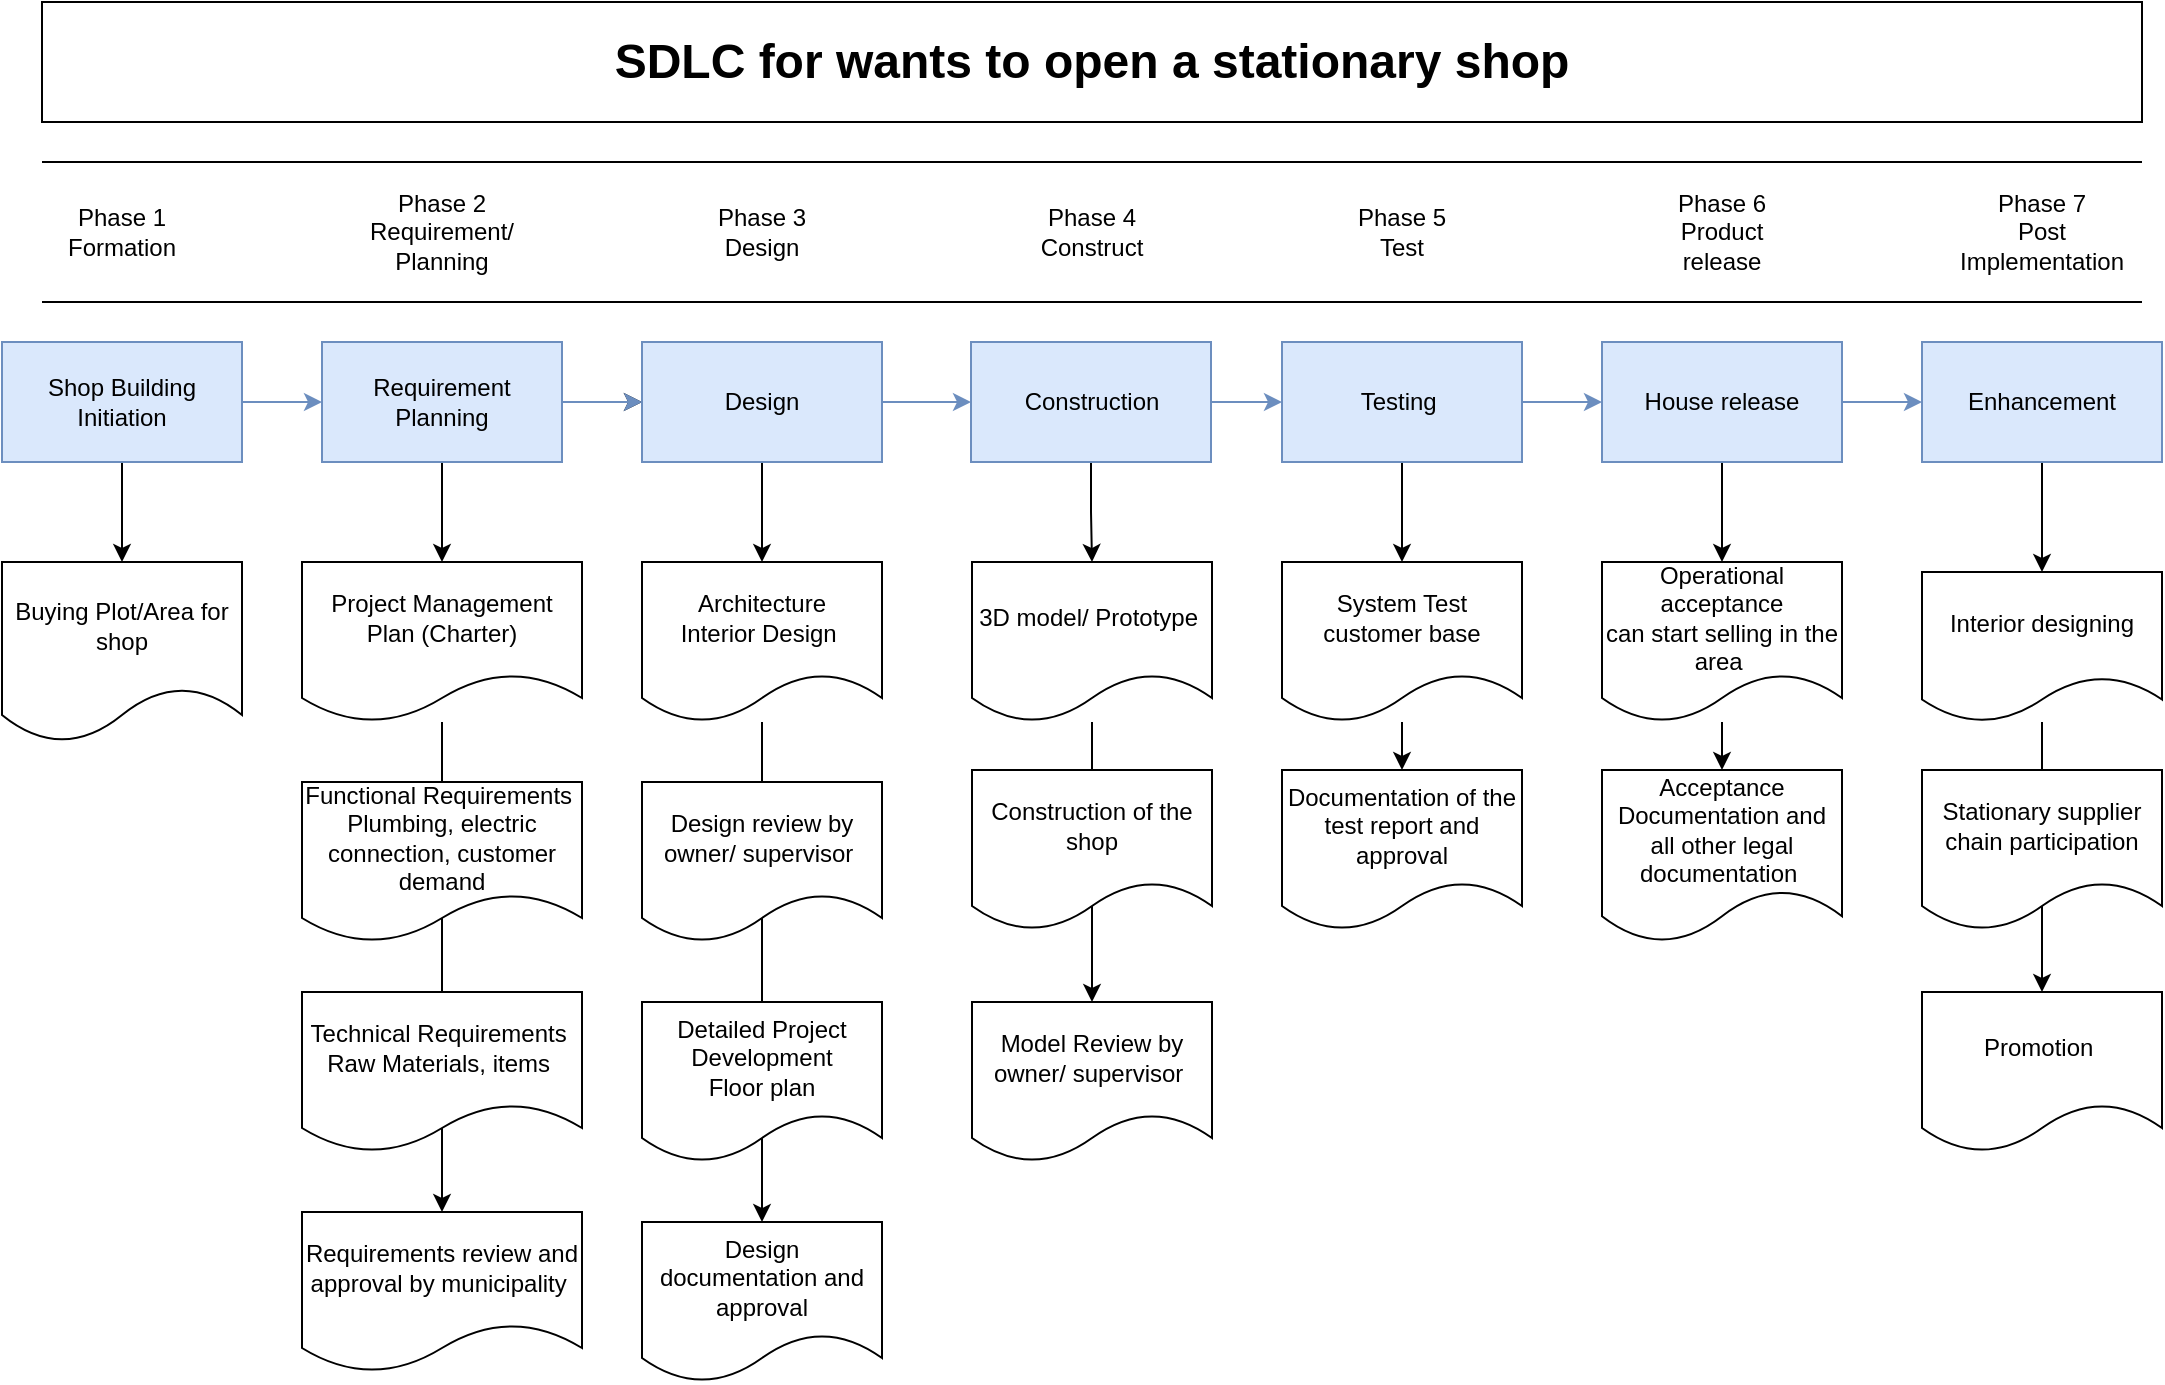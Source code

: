 <mxfile version="17.4.0" type="github">
  <diagram id="H6uqhM0-3CGWIc5KhkvJ" name="Page-1">
    <mxGraphModel dx="1278" dy="560" grid="1" gridSize="10" guides="1" tooltips="1" connect="1" arrows="1" fold="1" page="1" pageScale="1" pageWidth="850" pageHeight="1100" math="0" shadow="0">
      <root>
        <mxCell id="0" />
        <mxCell id="1" parent="0" />
        <mxCell id="Vb9X0chVH99XzUCDQV8e-56" value="" style="edgeStyle=orthogonalEdgeStyle;rounded=0;orthogonalLoop=1;jettySize=auto;html=1;fillColor=#dae8fc;strokeColor=#6c8ebf;" parent="1" source="Vb9X0chVH99XzUCDQV8e-58" target="Vb9X0chVH99XzUCDQV8e-62" edge="1">
          <mxGeometry relative="1" as="geometry" />
        </mxCell>
        <mxCell id="Vb9X0chVH99XzUCDQV8e-57" value="" style="edgeStyle=orthogonalEdgeStyle;rounded=0;orthogonalLoop=1;jettySize=auto;html=1;" parent="1" source="Vb9X0chVH99XzUCDQV8e-58" target="Vb9X0chVH99XzUCDQV8e-66" edge="1">
          <mxGeometry relative="1" as="geometry" />
        </mxCell>
        <mxCell id="Vb9X0chVH99XzUCDQV8e-58" value="Shop Building Initiation" style="rounded=0;whiteSpace=wrap;html=1;fillColor=#dae8fc;strokeColor=#6c8ebf;" parent="1" vertex="1">
          <mxGeometry x="40" y="200" width="120" height="60" as="geometry" />
        </mxCell>
        <mxCell id="Vb9X0chVH99XzUCDQV8e-59" value="" style="edgeStyle=orthogonalEdgeStyle;rounded=0;orthogonalLoop=1;jettySize=auto;html=1;" parent="1" source="Vb9X0chVH99XzUCDQV8e-62" target="Vb9X0chVH99XzUCDQV8e-65" edge="1">
          <mxGeometry relative="1" as="geometry" />
        </mxCell>
        <mxCell id="Vb9X0chVH99XzUCDQV8e-61" value="" style="edgeStyle=orthogonalEdgeStyle;rounded=0;orthogonalLoop=1;jettySize=auto;html=1;fillColor=#dae8fc;strokeColor=#6c8ebf;" parent="1" source="Vb9X0chVH99XzUCDQV8e-62" target="Vb9X0chVH99XzUCDQV8e-65" edge="1">
          <mxGeometry relative="1" as="geometry" />
        </mxCell>
        <mxCell id="psLkS0gkkFEyziHiSeKL-2" value="" style="edgeStyle=orthogonalEdgeStyle;rounded=0;orthogonalLoop=1;jettySize=auto;html=1;" parent="1" source="Vb9X0chVH99XzUCDQV8e-62" target="psLkS0gkkFEyziHiSeKL-1" edge="1">
          <mxGeometry relative="1" as="geometry" />
        </mxCell>
        <mxCell id="Vb9X0chVH99XzUCDQV8e-62" value="Requirement&lt;br&gt;Planning" style="rounded=0;whiteSpace=wrap;html=1;fillColor=#dae8fc;strokeColor=#6c8ebf;" parent="1" vertex="1">
          <mxGeometry x="200" y="200" width="120" height="60" as="geometry" />
        </mxCell>
        <mxCell id="Vb9X0chVH99XzUCDQV8e-63" value="" style="edgeStyle=orthogonalEdgeStyle;rounded=0;orthogonalLoop=1;jettySize=auto;html=1;" parent="1" source="Vb9X0chVH99XzUCDQV8e-65" target="Vb9X0chVH99XzUCDQV8e-73" edge="1">
          <mxGeometry relative="1" as="geometry" />
        </mxCell>
        <mxCell id="Vb9X0chVH99XzUCDQV8e-64" value="" style="edgeStyle=orthogonalEdgeStyle;rounded=0;orthogonalLoop=1;jettySize=auto;html=1;fillColor=#dae8fc;strokeColor=#6c8ebf;" parent="1" source="Vb9X0chVH99XzUCDQV8e-65" target="Vb9X0chVH99XzUCDQV8e-80" edge="1">
          <mxGeometry relative="1" as="geometry" />
        </mxCell>
        <mxCell id="Vb9X0chVH99XzUCDQV8e-65" value="Design" style="rounded=0;whiteSpace=wrap;html=1;fillColor=#dae8fc;strokeColor=#6c8ebf;" parent="1" vertex="1">
          <mxGeometry x="360" y="200" width="120" height="60" as="geometry" />
        </mxCell>
        <mxCell id="Vb9X0chVH99XzUCDQV8e-66" value="Buying Plot/Area for shop" style="shape=document;whiteSpace=wrap;html=1;boundedLbl=1;" parent="1" vertex="1">
          <mxGeometry x="40" y="310" width="120" height="90" as="geometry" />
        </mxCell>
        <mxCell id="Vb9X0chVH99XzUCDQV8e-71" value="Requirements review and approval by municipality&amp;nbsp;" style="shape=document;whiteSpace=wrap;html=1;boundedLbl=1;rounded=0;" parent="1" vertex="1">
          <mxGeometry x="190" y="635" width="140" height="80" as="geometry" />
        </mxCell>
        <mxCell id="psLkS0gkkFEyziHiSeKL-6" style="edgeStyle=orthogonalEdgeStyle;rounded=0;orthogonalLoop=1;jettySize=auto;html=1;entryX=0.5;entryY=0;entryDx=0;entryDy=0;" parent="1" source="Vb9X0chVH99XzUCDQV8e-73" target="Vb9X0chVH99XzUCDQV8e-93" edge="1">
          <mxGeometry relative="1" as="geometry" />
        </mxCell>
        <mxCell id="Vb9X0chVH99XzUCDQV8e-73" value="Architecture&lt;br&gt;Interior Design&amp;nbsp;" style="shape=document;whiteSpace=wrap;html=1;boundedLbl=1;rounded=0;" parent="1" vertex="1">
          <mxGeometry x="360" y="310" width="120" height="80" as="geometry" />
        </mxCell>
        <mxCell id="Vb9X0chVH99XzUCDQV8e-75" value="Design review by owner/ supervisor&amp;nbsp;" style="shape=document;whiteSpace=wrap;html=1;boundedLbl=1;rounded=0;" parent="1" vertex="1">
          <mxGeometry x="360" y="420" width="120" height="80" as="geometry" />
        </mxCell>
        <mxCell id="Vb9X0chVH99XzUCDQV8e-77" value="Detailed Project Development&lt;br&gt;Floor plan" style="shape=document;whiteSpace=wrap;html=1;boundedLbl=1;rounded=0;" parent="1" vertex="1">
          <mxGeometry x="360" y="530" width="120" height="80" as="geometry" />
        </mxCell>
        <mxCell id="Vb9X0chVH99XzUCDQV8e-78" value="" style="edgeStyle=orthogonalEdgeStyle;rounded=0;orthogonalLoop=1;jettySize=auto;html=1;" parent="1" source="Vb9X0chVH99XzUCDQV8e-80" target="Vb9X0chVH99XzUCDQV8e-82" edge="1">
          <mxGeometry relative="1" as="geometry" />
        </mxCell>
        <mxCell id="Vb9X0chVH99XzUCDQV8e-79" value="" style="edgeStyle=orthogonalEdgeStyle;rounded=0;orthogonalLoop=1;jettySize=auto;html=1;fillColor=#dae8fc;strokeColor=#6c8ebf;" parent="1" source="Vb9X0chVH99XzUCDQV8e-80" target="Vb9X0chVH99XzUCDQV8e-89" edge="1">
          <mxGeometry relative="1" as="geometry" />
        </mxCell>
        <mxCell id="Vb9X0chVH99XzUCDQV8e-80" value="Construction" style="rounded=0;whiteSpace=wrap;html=1;fillColor=#dae8fc;strokeColor=#6c8ebf;" parent="1" vertex="1">
          <mxGeometry x="524.5" y="200" width="120" height="60" as="geometry" />
        </mxCell>
        <mxCell id="psLkS0gkkFEyziHiSeKL-7" style="edgeStyle=orthogonalEdgeStyle;rounded=0;orthogonalLoop=1;jettySize=auto;html=1;entryX=0.5;entryY=0;entryDx=0;entryDy=0;" parent="1" source="Vb9X0chVH99XzUCDQV8e-82" target="Vb9X0chVH99XzUCDQV8e-94" edge="1">
          <mxGeometry relative="1" as="geometry" />
        </mxCell>
        <mxCell id="Vb9X0chVH99XzUCDQV8e-82" value="3D model/ Prototype&amp;nbsp;" style="shape=document;whiteSpace=wrap;html=1;boundedLbl=1;rounded=0;" parent="1" vertex="1">
          <mxGeometry x="525" y="310" width="120" height="80" as="geometry" />
        </mxCell>
        <mxCell id="Vb9X0chVH99XzUCDQV8e-84" value="Construction of the shop" style="shape=document;whiteSpace=wrap;html=1;boundedLbl=1;rounded=0;" parent="1" vertex="1">
          <mxGeometry x="525" y="414" width="120" height="80" as="geometry" />
        </mxCell>
        <mxCell id="Vb9X0chVH99XzUCDQV8e-87" value="" style="edgeStyle=orthogonalEdgeStyle;rounded=0;orthogonalLoop=1;jettySize=auto;html=1;" parent="1" source="Vb9X0chVH99XzUCDQV8e-89" target="Vb9X0chVH99XzUCDQV8e-91" edge="1">
          <mxGeometry relative="1" as="geometry" />
        </mxCell>
        <mxCell id="Vb9X0chVH99XzUCDQV8e-88" value="" style="edgeStyle=orthogonalEdgeStyle;rounded=0;orthogonalLoop=1;jettySize=auto;html=1;fillColor=#dae8fc;strokeColor=#6c8ebf;" parent="1" source="Vb9X0chVH99XzUCDQV8e-89" target="Vb9X0chVH99XzUCDQV8e-97" edge="1">
          <mxGeometry relative="1" as="geometry" />
        </mxCell>
        <mxCell id="Vb9X0chVH99XzUCDQV8e-89" value="Testing&amp;nbsp;" style="rounded=0;whiteSpace=wrap;html=1;fillColor=#dae8fc;strokeColor=#6c8ebf;" parent="1" vertex="1">
          <mxGeometry x="680" y="200" width="120" height="60" as="geometry" />
        </mxCell>
        <mxCell id="Vb9X0chVH99XzUCDQV8e-90" value="" style="edgeStyle=orthogonalEdgeStyle;rounded=0;orthogonalLoop=1;jettySize=auto;html=1;" parent="1" source="Vb9X0chVH99XzUCDQV8e-91" target="Vb9X0chVH99XzUCDQV8e-92" edge="1">
          <mxGeometry relative="1" as="geometry" />
        </mxCell>
        <mxCell id="Vb9X0chVH99XzUCDQV8e-91" value="System Test&lt;br&gt;customer base" style="shape=document;whiteSpace=wrap;html=1;boundedLbl=1;rounded=0;" parent="1" vertex="1">
          <mxGeometry x="680" y="310" width="120" height="80" as="geometry" />
        </mxCell>
        <mxCell id="Vb9X0chVH99XzUCDQV8e-92" value="Documentation of the test report and approval" style="shape=document;whiteSpace=wrap;html=1;boundedLbl=1;rounded=0;" parent="1" vertex="1">
          <mxGeometry x="680" y="414" width="120" height="80" as="geometry" />
        </mxCell>
        <mxCell id="Vb9X0chVH99XzUCDQV8e-93" value="Design documentation and approval" style="shape=document;whiteSpace=wrap;html=1;boundedLbl=1;rounded=0;" parent="1" vertex="1">
          <mxGeometry x="360" y="640" width="120" height="80" as="geometry" />
        </mxCell>
        <mxCell id="Vb9X0chVH99XzUCDQV8e-94" value="Model Review by owner/ supervisor&amp;nbsp;" style="shape=document;whiteSpace=wrap;html=1;boundedLbl=1;rounded=0;" parent="1" vertex="1">
          <mxGeometry x="525" y="530" width="120" height="80" as="geometry" />
        </mxCell>
        <mxCell id="Vb9X0chVH99XzUCDQV8e-95" value="" style="edgeStyle=orthogonalEdgeStyle;rounded=0;orthogonalLoop=1;jettySize=auto;html=1;" parent="1" source="Vb9X0chVH99XzUCDQV8e-97" target="Vb9X0chVH99XzUCDQV8e-99" edge="1">
          <mxGeometry relative="1" as="geometry" />
        </mxCell>
        <mxCell id="Vb9X0chVH99XzUCDQV8e-96" value="" style="edgeStyle=orthogonalEdgeStyle;rounded=0;orthogonalLoop=1;jettySize=auto;html=1;fillColor=#dae8fc;strokeColor=#6c8ebf;" parent="1" source="Vb9X0chVH99XzUCDQV8e-97" target="Vb9X0chVH99XzUCDQV8e-102" edge="1">
          <mxGeometry relative="1" as="geometry" />
        </mxCell>
        <mxCell id="Vb9X0chVH99XzUCDQV8e-97" value="House release" style="whiteSpace=wrap;html=1;rounded=0;fillColor=#dae8fc;strokeColor=#6c8ebf;" parent="1" vertex="1">
          <mxGeometry x="840" y="200" width="120" height="60" as="geometry" />
        </mxCell>
        <mxCell id="Vb9X0chVH99XzUCDQV8e-98" value="" style="edgeStyle=orthogonalEdgeStyle;rounded=0;orthogonalLoop=1;jettySize=auto;html=1;" parent="1" source="Vb9X0chVH99XzUCDQV8e-99" target="Vb9X0chVH99XzUCDQV8e-100" edge="1">
          <mxGeometry relative="1" as="geometry" />
        </mxCell>
        <mxCell id="Vb9X0chVH99XzUCDQV8e-99" value="Operational acceptance&lt;br&gt;can start selling in the area&amp;nbsp;" style="shape=document;whiteSpace=wrap;html=1;boundedLbl=1;rounded=0;" parent="1" vertex="1">
          <mxGeometry x="840" y="310" width="120" height="80" as="geometry" />
        </mxCell>
        <mxCell id="Vb9X0chVH99XzUCDQV8e-100" value="Acceptance Documentation and all other legal documentation&amp;nbsp;" style="shape=document;whiteSpace=wrap;html=1;boundedLbl=1;rounded=0;" parent="1" vertex="1">
          <mxGeometry x="840" y="414" width="120" height="86" as="geometry" />
        </mxCell>
        <mxCell id="Vb9X0chVH99XzUCDQV8e-101" value="" style="edgeStyle=orthogonalEdgeStyle;rounded=0;orthogonalLoop=1;jettySize=auto;html=1;" parent="1" source="Vb9X0chVH99XzUCDQV8e-102" target="Vb9X0chVH99XzUCDQV8e-104" edge="1">
          <mxGeometry relative="1" as="geometry" />
        </mxCell>
        <mxCell id="Vb9X0chVH99XzUCDQV8e-102" value="Enhancement" style="whiteSpace=wrap;html=1;rounded=0;fillColor=#dae8fc;strokeColor=#6c8ebf;" parent="1" vertex="1">
          <mxGeometry x="1000" y="200" width="120" height="60" as="geometry" />
        </mxCell>
        <mxCell id="psLkS0gkkFEyziHiSeKL-9" style="edgeStyle=orthogonalEdgeStyle;rounded=0;orthogonalLoop=1;jettySize=auto;html=1;entryX=0.5;entryY=0;entryDx=0;entryDy=0;" parent="1" source="Vb9X0chVH99XzUCDQV8e-104" target="psLkS0gkkFEyziHiSeKL-8" edge="1">
          <mxGeometry relative="1" as="geometry" />
        </mxCell>
        <mxCell id="Vb9X0chVH99XzUCDQV8e-104" value="Interior designing" style="shape=document;whiteSpace=wrap;html=1;boundedLbl=1;rounded=0;" parent="1" vertex="1">
          <mxGeometry x="1000" y="315" width="120" height="75" as="geometry" />
        </mxCell>
        <mxCell id="Vb9X0chVH99XzUCDQV8e-105" value="Stationary supplier chain participation" style="shape=document;whiteSpace=wrap;html=1;boundedLbl=1;rounded=0;" parent="1" vertex="1">
          <mxGeometry x="1000" y="414" width="120" height="80" as="geometry" />
        </mxCell>
        <mxCell id="Vb9X0chVH99XzUCDQV8e-106" value="Phase 1&lt;br&gt;Formation" style="text;html=1;strokeColor=none;fillColor=none;align=center;verticalAlign=middle;whiteSpace=wrap;rounded=0;" parent="1" vertex="1">
          <mxGeometry x="70" y="130" width="60" height="30" as="geometry" />
        </mxCell>
        <mxCell id="Vb9X0chVH99XzUCDQV8e-107" value="Phase 2&lt;br&gt;Requirement/ Planning" style="text;html=1;strokeColor=none;fillColor=none;align=center;verticalAlign=middle;whiteSpace=wrap;rounded=0;" parent="1" vertex="1">
          <mxGeometry x="230" y="130" width="60" height="30" as="geometry" />
        </mxCell>
        <mxCell id="Vb9X0chVH99XzUCDQV8e-108" value="Phase 3&lt;br&gt;Design" style="text;html=1;strokeColor=none;fillColor=none;align=center;verticalAlign=middle;whiteSpace=wrap;rounded=0;" parent="1" vertex="1">
          <mxGeometry x="390" y="130" width="60" height="30" as="geometry" />
        </mxCell>
        <mxCell id="Vb9X0chVH99XzUCDQV8e-109" value="Phase 4&lt;br&gt;Construct" style="text;html=1;strokeColor=none;fillColor=none;align=center;verticalAlign=middle;whiteSpace=wrap;rounded=0;" parent="1" vertex="1">
          <mxGeometry x="555" y="130" width="60" height="30" as="geometry" />
        </mxCell>
        <mxCell id="Vb9X0chVH99XzUCDQV8e-110" value="Phase 5&lt;br&gt;Test" style="text;html=1;strokeColor=none;fillColor=none;align=center;verticalAlign=middle;whiteSpace=wrap;rounded=0;" parent="1" vertex="1">
          <mxGeometry x="710" y="130" width="60" height="30" as="geometry" />
        </mxCell>
        <mxCell id="Vb9X0chVH99XzUCDQV8e-111" value="Phase 6&lt;br&gt;Product release" style="text;html=1;strokeColor=none;fillColor=none;align=center;verticalAlign=middle;whiteSpace=wrap;rounded=0;" parent="1" vertex="1">
          <mxGeometry x="870" y="130" width="60" height="30" as="geometry" />
        </mxCell>
        <mxCell id="Vb9X0chVH99XzUCDQV8e-112" value="Phase 7&lt;br&gt;Post Implementation" style="text;html=1;strokeColor=none;fillColor=none;align=center;verticalAlign=middle;whiteSpace=wrap;rounded=0;" parent="1" vertex="1">
          <mxGeometry x="1030" y="130" width="60" height="30" as="geometry" />
        </mxCell>
        <mxCell id="Vb9X0chVH99XzUCDQV8e-113" value="" style="endArrow=none;html=1;rounded=0;" parent="1" edge="1">
          <mxGeometry width="50" height="50" relative="1" as="geometry">
            <mxPoint x="60" y="110" as="sourcePoint" />
            <mxPoint x="1110" y="110" as="targetPoint" />
          </mxGeometry>
        </mxCell>
        <mxCell id="Vb9X0chVH99XzUCDQV8e-114" value="" style="endArrow=none;html=1;rounded=0;" parent="1" edge="1">
          <mxGeometry width="50" height="50" relative="1" as="geometry">
            <mxPoint x="60" y="180" as="sourcePoint" />
            <mxPoint x="1110" y="180" as="targetPoint" />
          </mxGeometry>
        </mxCell>
        <mxCell id="psLkS0gkkFEyziHiSeKL-4" style="edgeStyle=orthogonalEdgeStyle;rounded=0;orthogonalLoop=1;jettySize=auto;html=1;entryX=0.5;entryY=0;entryDx=0;entryDy=0;" parent="1" source="psLkS0gkkFEyziHiSeKL-1" target="Vb9X0chVH99XzUCDQV8e-71" edge="1">
          <mxGeometry relative="1" as="geometry" />
        </mxCell>
        <mxCell id="psLkS0gkkFEyziHiSeKL-1" value="Project Management Plan (Charter)" style="shape=document;whiteSpace=wrap;html=1;boundedLbl=1;rounded=0;" parent="1" vertex="1">
          <mxGeometry x="190" y="310" width="140" height="80" as="geometry" />
        </mxCell>
        <mxCell id="Vb9X0chVH99XzUCDQV8e-68" value="Functional Requirements&amp;nbsp;&lt;br&gt;Plumbing, electric connection, customer demand" style="shape=document;whiteSpace=wrap;html=1;boundedLbl=1;rounded=0;" parent="1" vertex="1">
          <mxGeometry x="190" y="420" width="140" height="80" as="geometry" />
        </mxCell>
        <mxCell id="Vb9X0chVH99XzUCDQV8e-70" value="Technical Requirements&amp;nbsp;&lt;br&gt;Raw Materials, items&amp;nbsp;" style="shape=document;whiteSpace=wrap;html=1;boundedLbl=1;rounded=0;" parent="1" vertex="1">
          <mxGeometry x="190" y="525" width="140" height="80" as="geometry" />
        </mxCell>
        <mxCell id="psLkS0gkkFEyziHiSeKL-8" value="Promotion&amp;nbsp;" style="shape=document;whiteSpace=wrap;html=1;boundedLbl=1;rounded=0;" parent="1" vertex="1">
          <mxGeometry x="1000" y="525" width="120" height="80" as="geometry" />
        </mxCell>
        <mxCell id="UgAuJOO2HE8OUb27Ry5z-1" value="&lt;font style=&quot;font-size: 24px&quot;&gt;&lt;b&gt;SDLC for wants to open a stationary shop&lt;/b&gt;&lt;/font&gt;" style="whiteSpace=wrap;html=1;fontSize=18;" vertex="1" parent="1">
          <mxGeometry x="60" y="30" width="1050" height="60" as="geometry" />
        </mxCell>
      </root>
    </mxGraphModel>
  </diagram>
</mxfile>
